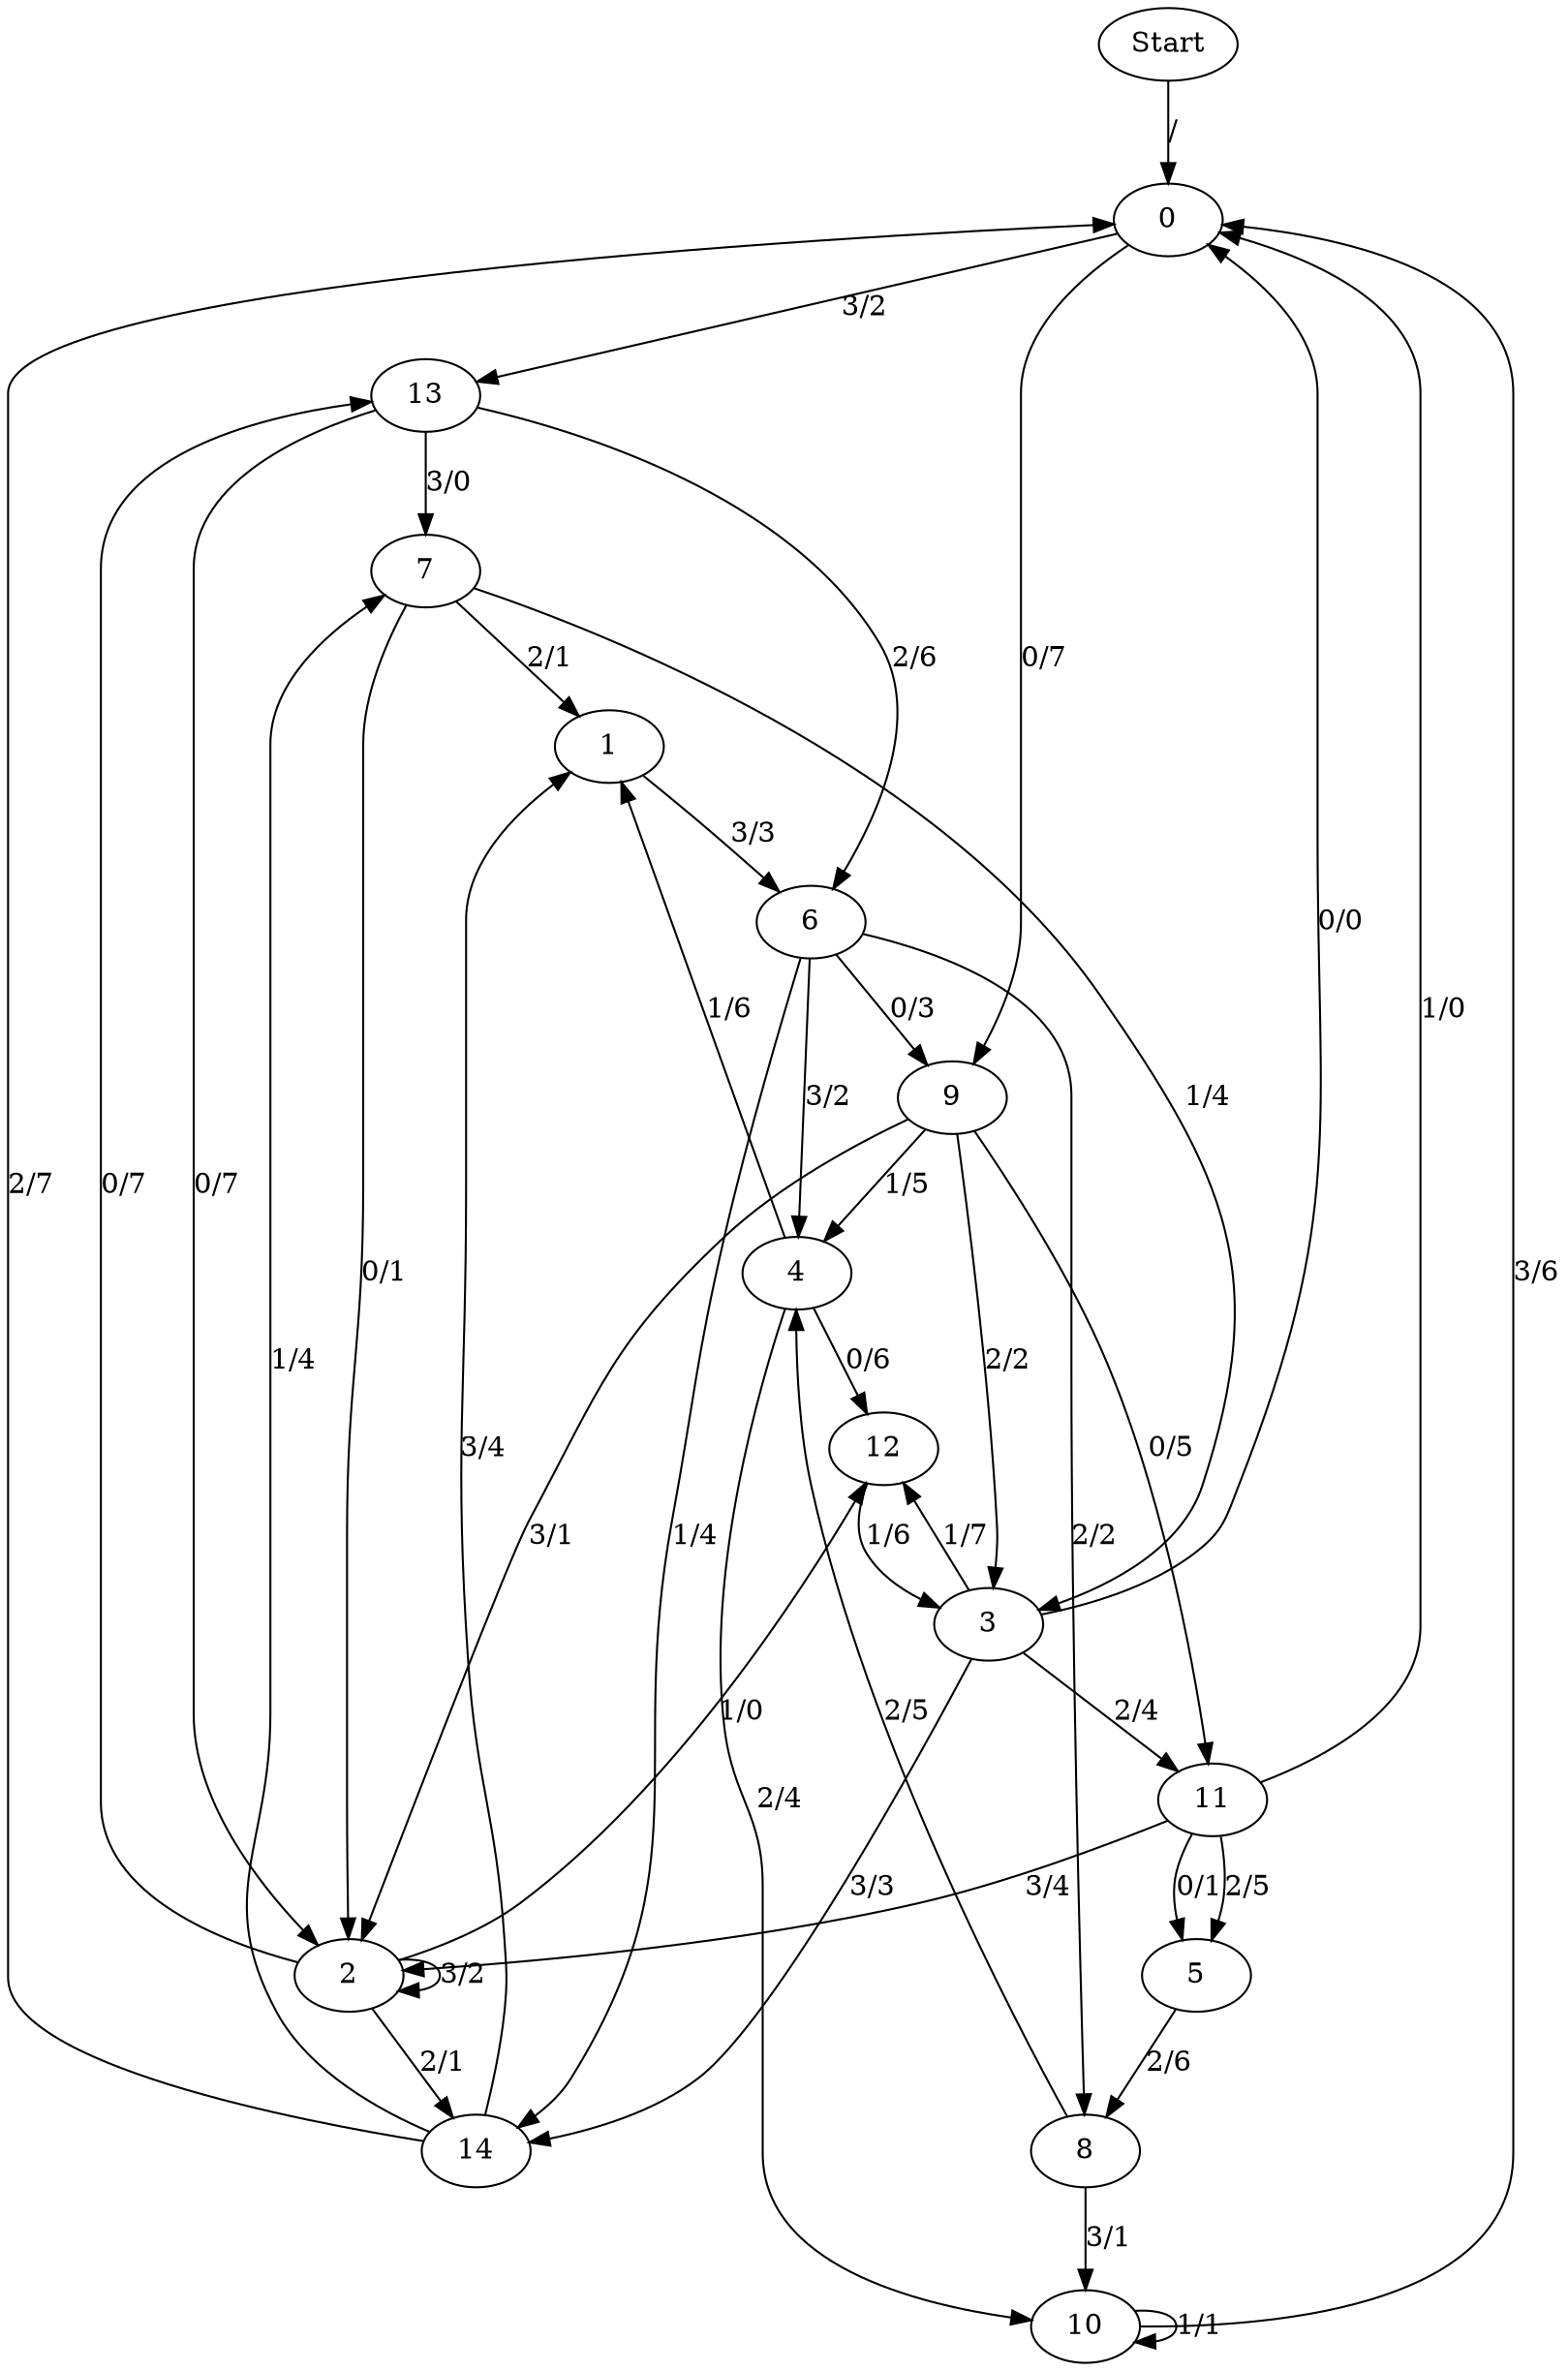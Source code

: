 digraph {
	Start -> 0 [label="/"]
	0 -> 13 [label="3/2"]
	0 -> 9 [label="0/7"]
	14 -> 7 [label="1/4"]
	14 -> 0 [label="2/7"]
	14 -> 1 [label="3/4"]
	1 -> 6 [label="3/3"]
	6 -> 8 [label="2/2"]
	6 -> 4 [label="3/2"]
	6 -> 9 [label="0/3"]
	6 -> 14 [label="1/4"]
	8 -> 10 [label="3/1"]
	8 -> 4 [label="2/5"]
	10 -> 0 [label="3/6"]
	10 -> 10 [label="1/1"]
	9 -> 11 [label="0/5"]
	9 -> 4 [label="1/5"]
	9 -> 3 [label="2/2"]
	9 -> 2 [label="3/1"]
	4 -> 12 [label="0/6"]
	4 -> 1 [label="1/6"]
	4 -> 10 [label="2/4"]
	13 -> 2 [label="0/7"]
	13 -> 6 [label="2/6"]
	13 -> 7 [label="3/0"]
	7 -> 3 [label="1/4"]
	7 -> 1 [label="2/1"]
	7 -> 2 [label="0/1"]
	2 -> 2 [label="3/2"]
	2 -> 13 [label="0/7"]
	2 -> 12 [label="1/0"]
	2 -> 14 [label="2/1"]
	12 -> 3 [label="1/6"]
	3 -> 12 [label="1/7"]
	3 -> 11 [label="2/4"]
	3 -> 14 [label="3/3"]
	3 -> 0 [label="0/0"]
	11 -> 5 [label="0/1"]
	11 -> 0 [label="1/0"]
	11 -> 5 [label="2/5"]
	11 -> 2 [label="3/4"]
	5 -> 8 [label="2/6"]
}
